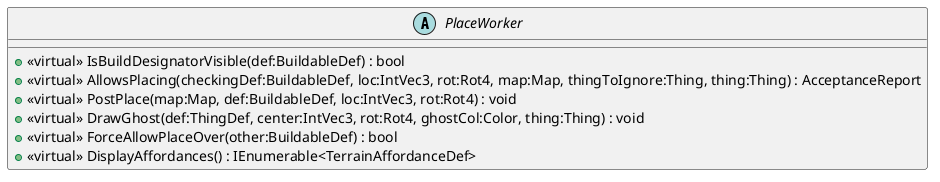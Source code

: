 @startuml
abstract class PlaceWorker {
    + <<virtual>> IsBuildDesignatorVisible(def:BuildableDef) : bool
    + <<virtual>> AllowsPlacing(checkingDef:BuildableDef, loc:IntVec3, rot:Rot4, map:Map, thingToIgnore:Thing, thing:Thing) : AcceptanceReport
    + <<virtual>> PostPlace(map:Map, def:BuildableDef, loc:IntVec3, rot:Rot4) : void
    + <<virtual>> DrawGhost(def:ThingDef, center:IntVec3, rot:Rot4, ghostCol:Color, thing:Thing) : void
    + <<virtual>> ForceAllowPlaceOver(other:BuildableDef) : bool
    + <<virtual>> DisplayAffordances() : IEnumerable<TerrainAffordanceDef>
}
@enduml
